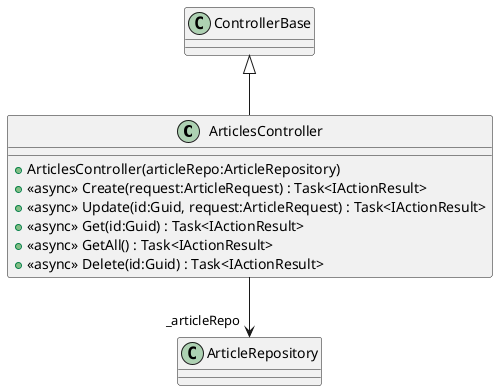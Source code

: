 @startuml
class ArticlesController {
    + ArticlesController(articleRepo:ArticleRepository)
    + <<async>> Create(request:ArticleRequest) : Task<IActionResult>
    + <<async>> Update(id:Guid, request:ArticleRequest) : Task<IActionResult>
    + <<async>> Get(id:Guid) : Task<IActionResult>
    + <<async>> GetAll() : Task<IActionResult>
    + <<async>> Delete(id:Guid) : Task<IActionResult>
}
ControllerBase <|-- ArticlesController
ArticlesController --> "_articleRepo" ArticleRepository
@enduml
